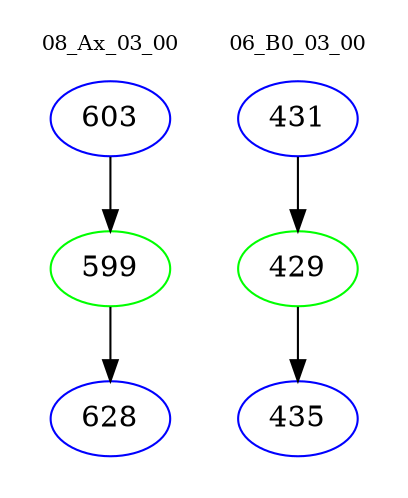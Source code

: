 digraph{
subgraph cluster_0 {
color = white
label = "08_Ax_03_00";
fontsize=10;
T0_603 [label="603", color="blue"]
T0_603 -> T0_599 [color="black"]
T0_599 [label="599", color="green"]
T0_599 -> T0_628 [color="black"]
T0_628 [label="628", color="blue"]
}
subgraph cluster_1 {
color = white
label = "06_B0_03_00";
fontsize=10;
T1_431 [label="431", color="blue"]
T1_431 -> T1_429 [color="black"]
T1_429 [label="429", color="green"]
T1_429 -> T1_435 [color="black"]
T1_435 [label="435", color="blue"]
}
}
